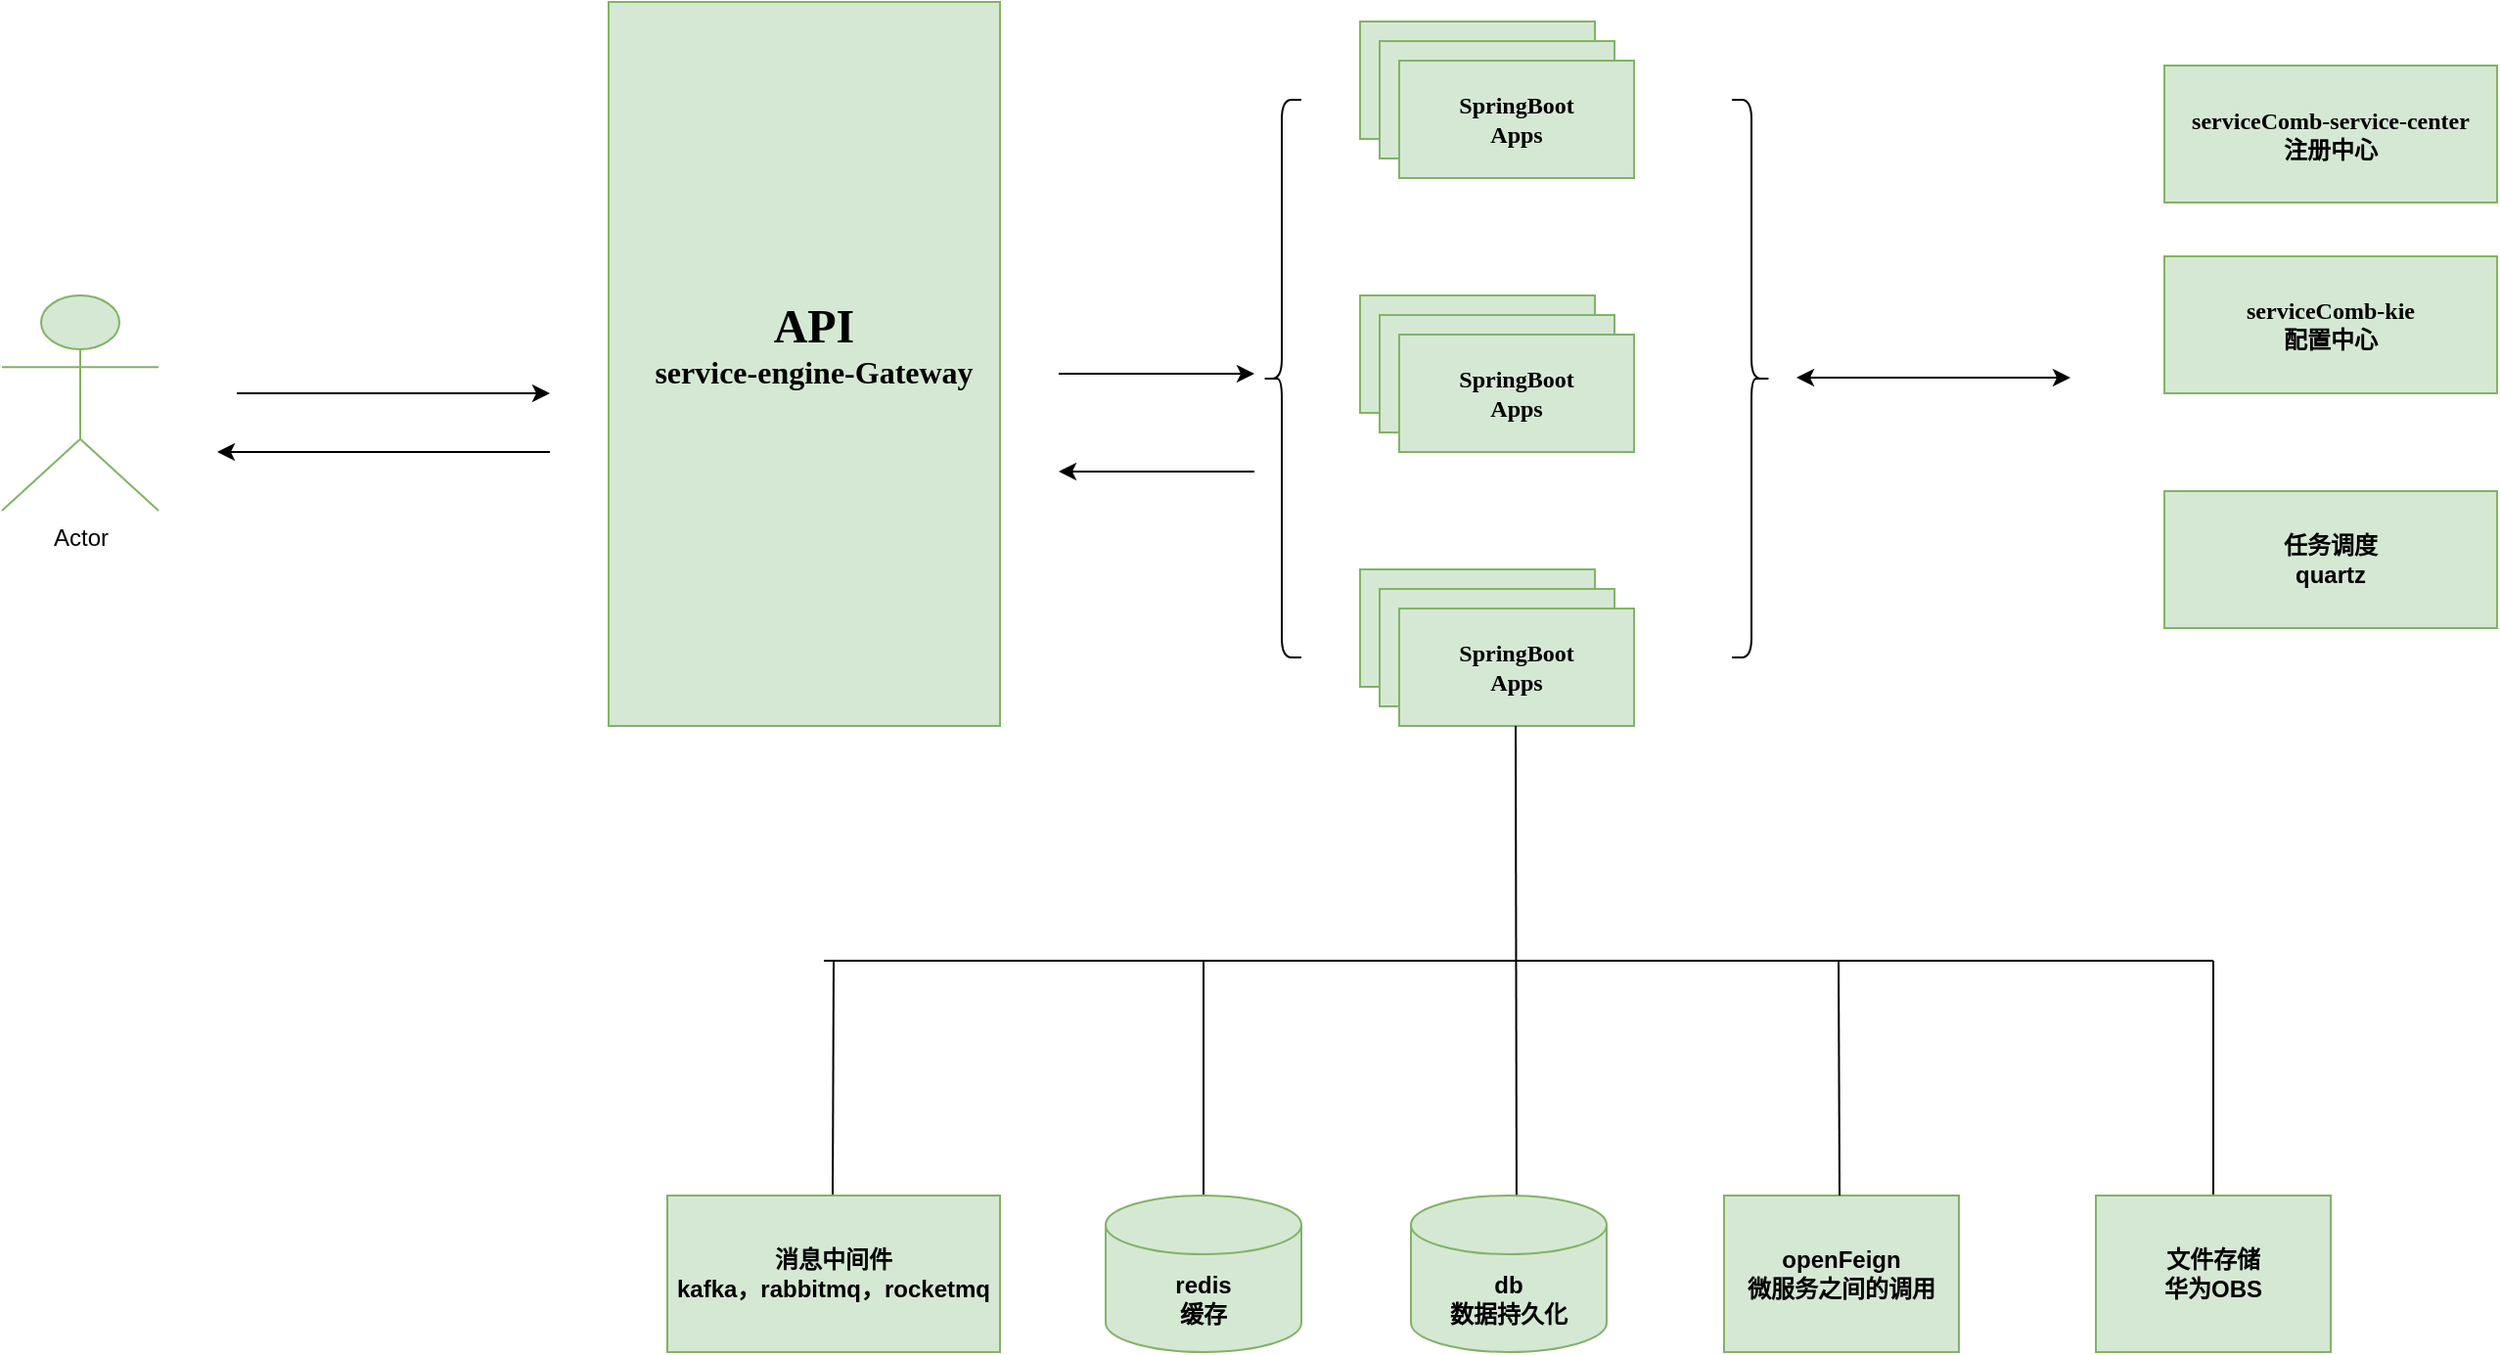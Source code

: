 <mxfile version="24.2.5" type="github" pages="4">
  <diagram name="第 1 页" id="OPNjIxIgqIyAHXuyqbe9">
    <mxGraphModel dx="2027" dy="605" grid="1" gridSize="10" guides="1" tooltips="1" connect="1" arrows="1" fold="1" page="1" pageScale="1" pageWidth="827" pageHeight="1169" math="0" shadow="0">
      <root>
        <mxCell id="0" />
        <mxCell id="1" parent="0" />
        <mxCell id="usf3XOSmTBY8OPDHr092-2" value="Actor" style="shape=umlActor;verticalLabelPosition=bottom;verticalAlign=top;html=1;outlineConnect=0;fillColor=#d5e8d4;strokeColor=#82b366;" parent="1" vertex="1">
          <mxGeometry x="-230" y="260" width="80" height="110" as="geometry" />
        </mxCell>
        <mxCell id="usf3XOSmTBY8OPDHr092-3" value="" style="endArrow=classic;html=1;rounded=0;" parent="1" edge="1">
          <mxGeometry width="50" height="50" relative="1" as="geometry">
            <mxPoint x="-110" y="310" as="sourcePoint" />
            <mxPoint x="50" y="310" as="targetPoint" />
          </mxGeometry>
        </mxCell>
        <mxCell id="usf3XOSmTBY8OPDHr092-6" value="" style="rounded=0;whiteSpace=wrap;html=1;fillColor=#d5e8d4;strokeColor=#82b366;" parent="1" vertex="1">
          <mxGeometry x="80" y="110" width="200" height="370" as="geometry" />
        </mxCell>
        <mxCell id="usf3XOSmTBY8OPDHr092-8" value="&lt;font face=&quot;Comic Sans MS&quot; style=&quot;font-size: 24px;&quot;&gt;&lt;b style=&quot;&quot;&gt;API&lt;/b&gt;&lt;/font&gt;&lt;div&gt;&lt;font face=&quot;Comic Sans MS&quot; size=&quot;3&quot;&gt;&lt;b style=&quot;&quot;&gt;service-engine-Gateway&lt;/b&gt;&lt;/font&gt;&lt;/div&gt;" style="text;html=1;align=center;verticalAlign=middle;whiteSpace=wrap;rounded=0;" parent="1" vertex="1">
          <mxGeometry x="40" y="260" width="290" height="50" as="geometry" />
        </mxCell>
        <mxCell id="usf3XOSmTBY8OPDHr092-9" value="" style="endArrow=classic;html=1;rounded=0;" parent="1" edge="1">
          <mxGeometry width="50" height="50" relative="1" as="geometry">
            <mxPoint x="310" y="300" as="sourcePoint" />
            <mxPoint x="410" y="300" as="targetPoint" />
          </mxGeometry>
        </mxCell>
        <mxCell id="usf3XOSmTBY8OPDHr092-13" value="SpringBoot&lt;div&gt;App&lt;/div&gt;" style="rounded=0;whiteSpace=wrap;html=1;fillColor=#d5e8d4;strokeColor=#82b366;" parent="1" vertex="1">
          <mxGeometry x="464" y="120" width="120" height="60" as="geometry" />
        </mxCell>
        <mxCell id="usf3XOSmTBY8OPDHr092-14" value="SpringBoot&lt;div&gt;App&lt;/div&gt;" style="rounded=0;whiteSpace=wrap;html=1;fillColor=#d5e8d4;strokeColor=#82b366;" parent="1" vertex="1">
          <mxGeometry x="474" y="130" width="120" height="60" as="geometry" />
        </mxCell>
        <mxCell id="usf3XOSmTBY8OPDHr092-15" value="&lt;b&gt;&lt;font face=&quot;Comic Sans MS&quot;&gt;SpringBoot&lt;/font&gt;&lt;/b&gt;&lt;div&gt;&lt;b&gt;&lt;font face=&quot;DIdet0pF6SvNyJA4FFoE&quot;&gt;Apps&lt;/font&gt;&lt;/b&gt;&lt;/div&gt;" style="rounded=0;whiteSpace=wrap;html=1;fillColor=#d5e8d4;strokeColor=#82b366;" parent="1" vertex="1">
          <mxGeometry x="484" y="140" width="120" height="60" as="geometry" />
        </mxCell>
        <mxCell id="usf3XOSmTBY8OPDHr092-16" value="SpringBoot&lt;div&gt;App&lt;/div&gt;" style="rounded=0;whiteSpace=wrap;html=1;fillColor=#d5e8d4;strokeColor=#82b366;" parent="1" vertex="1">
          <mxGeometry x="464" y="260" width="120" height="60" as="geometry" />
        </mxCell>
        <mxCell id="usf3XOSmTBY8OPDHr092-17" value="SpringBoot&lt;div&gt;App&lt;/div&gt;" style="rounded=0;whiteSpace=wrap;html=1;fillColor=#d5e8d4;strokeColor=#82b366;" parent="1" vertex="1">
          <mxGeometry x="474" y="270" width="120" height="60" as="geometry" />
        </mxCell>
        <mxCell id="usf3XOSmTBY8OPDHr092-18" value="&lt;b&gt;&lt;font face=&quot;Comic Sans MS&quot;&gt;SpringBoot&lt;/font&gt;&lt;/b&gt;&lt;div&gt;&lt;b&gt;&lt;font face=&quot;E4-ssiGOFwNttw82jEcN&quot;&gt;Apps&lt;/font&gt;&lt;/b&gt;&lt;/div&gt;" style="rounded=0;whiteSpace=wrap;html=1;fillColor=#d5e8d4;strokeColor=#82b366;" parent="1" vertex="1">
          <mxGeometry x="484" y="280" width="120" height="60" as="geometry" />
        </mxCell>
        <mxCell id="usf3XOSmTBY8OPDHr092-19" value="SpringBoot&lt;div&gt;App&lt;/div&gt;" style="rounded=0;whiteSpace=wrap;html=1;fillColor=#d5e8d4;strokeColor=#82b366;" parent="1" vertex="1">
          <mxGeometry x="464" y="400" width="120" height="60" as="geometry" />
        </mxCell>
        <mxCell id="usf3XOSmTBY8OPDHr092-20" value="SpringBoot&lt;div&gt;App&lt;/div&gt;" style="rounded=0;whiteSpace=wrap;html=1;fillColor=#d5e8d4;strokeColor=#82b366;" parent="1" vertex="1">
          <mxGeometry x="474" y="410" width="120" height="60" as="geometry" />
        </mxCell>
        <mxCell id="usf3XOSmTBY8OPDHr092-21" value="&lt;b&gt;&lt;font face=&quot;Comic Sans MS&quot;&gt;SpringBoot&lt;/font&gt;&lt;/b&gt;&lt;div&gt;&lt;b&gt;&lt;font face=&quot;j0T-t-UFfpxrv3EUAg1I&quot;&gt;Apps&lt;/font&gt;&lt;/b&gt;&lt;/div&gt;" style="rounded=0;whiteSpace=wrap;html=1;fillColor=#d5e8d4;strokeColor=#82b366;" parent="1" vertex="1">
          <mxGeometry x="484" y="420" width="120" height="60" as="geometry" />
        </mxCell>
        <mxCell id="usf3XOSmTBY8OPDHr092-22" value="" style="shape=curlyBracket;whiteSpace=wrap;html=1;rounded=1;labelPosition=left;verticalLabelPosition=middle;align=right;verticalAlign=middle;" parent="1" vertex="1">
          <mxGeometry x="414" y="160" width="20" height="285" as="geometry" />
        </mxCell>
        <mxCell id="usf3XOSmTBY8OPDHr092-23" value="" style="shape=curlyBracket;whiteSpace=wrap;html=1;rounded=1;flipH=1;labelPosition=right;verticalLabelPosition=middle;align=left;verticalAlign=middle;" parent="1" vertex="1">
          <mxGeometry x="654" y="160" width="20" height="285" as="geometry" />
        </mxCell>
        <mxCell id="usf3XOSmTBY8OPDHr092-25" value="&lt;b&gt;&lt;font face=&quot;Comic Sans MS&quot;&gt;serviceComb-service-center&lt;/font&gt;&lt;/b&gt;&lt;div&gt;&lt;b&gt;&lt;font face=&quot;N47eKgGn-eVe7SK77cik&quot;&gt;注册中心&lt;/font&gt;&lt;/b&gt;&lt;/div&gt;" style="rounded=0;whiteSpace=wrap;html=1;fillColor=#d5e8d4;strokeColor=#82b366;" parent="1" vertex="1">
          <mxGeometry x="875" y="142.5" width="170" height="70" as="geometry" />
        </mxCell>
        <mxCell id="usf3XOSmTBY8OPDHr092-26" value="&lt;b&gt;&lt;font face=&quot;Comic Sans MS&quot;&gt;serviceComb-kie&lt;/font&gt;&lt;/b&gt;&lt;div&gt;&lt;b&gt;&lt;font face=&quot;Z_Ryg0JJ6sgyvN5hTMX4&quot;&gt;配置中心&lt;/font&gt;&lt;/b&gt;&lt;/div&gt;" style="rounded=0;whiteSpace=wrap;html=1;fillColor=#d5e8d4;strokeColor=#82b366;" parent="1" vertex="1">
          <mxGeometry x="875" y="240" width="170" height="70" as="geometry" />
        </mxCell>
        <mxCell id="usf3XOSmTBY8OPDHr092-27" value="" style="endArrow=classic;startArrow=classic;html=1;rounded=0;" parent="1" edge="1">
          <mxGeometry width="50" height="50" relative="1" as="geometry">
            <mxPoint x="687" y="302" as="sourcePoint" />
            <mxPoint x="827" y="302" as="targetPoint" />
          </mxGeometry>
        </mxCell>
        <mxCell id="usf3XOSmTBY8OPDHr092-29" value="" style="endArrow=none;html=1;rounded=0;" parent="1" edge="1">
          <mxGeometry width="50" height="50" relative="1" as="geometry">
            <mxPoint x="544" y="740" as="sourcePoint" />
            <mxPoint x="543.5" y="480" as="targetPoint" />
          </mxGeometry>
        </mxCell>
        <mxCell id="usf3XOSmTBY8OPDHr092-36" value="" style="endArrow=none;html=1;rounded=0;" parent="1" edge="1">
          <mxGeometry width="50" height="50" relative="1" as="geometry">
            <mxPoint x="190" y="600" as="sourcePoint" />
            <mxPoint x="900" y="600" as="targetPoint" />
          </mxGeometry>
        </mxCell>
        <mxCell id="usf3XOSmTBY8OPDHr092-37" value="" style="endArrow=none;html=1;rounded=0;" parent="1" edge="1">
          <mxGeometry width="50" height="50" relative="1" as="geometry">
            <mxPoint x="194.5" y="720" as="sourcePoint" />
            <mxPoint x="195" y="600" as="targetPoint" />
          </mxGeometry>
        </mxCell>
        <mxCell id="usf3XOSmTBY8OPDHr092-38" value="&lt;b&gt;openFeign&lt;/b&gt;&lt;div&gt;&lt;b&gt;微服务之间的调用&lt;/b&gt;&lt;/div&gt;" style="rounded=0;whiteSpace=wrap;html=1;fillColor=#d5e8d4;strokeColor=#82b366;" parent="1" vertex="1">
          <mxGeometry x="650" y="720" width="120" height="80" as="geometry" />
        </mxCell>
        <mxCell id="usf3XOSmTBY8OPDHr092-40" value="&lt;b&gt;db&lt;/b&gt;&lt;div&gt;&lt;b&gt;数据持久化&lt;/b&gt;&lt;/div&gt;" style="shape=cylinder3;whiteSpace=wrap;html=1;boundedLbl=1;backgroundOutline=1;size=15;fillColor=#d5e8d4;strokeColor=#82b366;" parent="1" vertex="1">
          <mxGeometry x="490" y="720" width="100" height="80" as="geometry" />
        </mxCell>
        <mxCell id="usf3XOSmTBY8OPDHr092-41" value="" style="endArrow=none;html=1;rounded=0;exitX=0.5;exitY=0;exitDx=0;exitDy=0;exitPerimeter=0;" parent="1" source="usf3XOSmTBY8OPDHr092-42" edge="1">
          <mxGeometry width="50" height="50" relative="1" as="geometry">
            <mxPoint x="384" y="720" as="sourcePoint" />
            <mxPoint x="384" y="600" as="targetPoint" />
          </mxGeometry>
        </mxCell>
        <mxCell id="usf3XOSmTBY8OPDHr092-42" value="&lt;b&gt;redis&lt;/b&gt;&lt;div&gt;&lt;b&gt;缓存&lt;/b&gt;&lt;/div&gt;" style="shape=cylinder3;whiteSpace=wrap;html=1;boundedLbl=1;backgroundOutline=1;size=15;fillColor=#d5e8d4;strokeColor=#82b366;" parent="1" vertex="1">
          <mxGeometry x="334" y="720" width="100" height="80" as="geometry" />
        </mxCell>
        <mxCell id="usf3XOSmTBY8OPDHr092-43" value="&lt;b&gt;消息中间件&lt;/b&gt;&lt;div&gt;&lt;b&gt;kafka，rabbitmq，rocketmq&lt;/b&gt;&lt;/div&gt;" style="rounded=0;whiteSpace=wrap;html=1;fillColor=#d5e8d4;strokeColor=#82b366;" parent="1" vertex="1">
          <mxGeometry x="110" y="720" width="170" height="80" as="geometry" />
        </mxCell>
        <mxCell id="usf3XOSmTBY8OPDHr092-46" value="" style="endArrow=none;html=1;rounded=0;exitX=0.5;exitY=0;exitDx=0;exitDy=0;" parent="1" source="usf3XOSmTBY8OPDHr092-47" edge="1">
          <mxGeometry width="50" height="50" relative="1" as="geometry">
            <mxPoint x="900" y="720" as="sourcePoint" />
            <mxPoint x="900" y="600" as="targetPoint" />
          </mxGeometry>
        </mxCell>
        <mxCell id="usf3XOSmTBY8OPDHr092-47" value="&lt;b&gt;文件存储&lt;/b&gt;&lt;div&gt;&lt;b&gt;华为OBS&lt;/b&gt;&lt;/div&gt;" style="rounded=0;whiteSpace=wrap;html=1;fillColor=#d5e8d4;strokeColor=#82b366;" parent="1" vertex="1">
          <mxGeometry x="840" y="720" width="120" height="80" as="geometry" />
        </mxCell>
        <mxCell id="usf3XOSmTBY8OPDHr092-48" value="" style="endArrow=none;html=1;rounded=0;" parent="1" edge="1">
          <mxGeometry width="50" height="50" relative="1" as="geometry">
            <mxPoint x="709" y="720" as="sourcePoint" />
            <mxPoint x="708.5" y="600" as="targetPoint" />
          </mxGeometry>
        </mxCell>
        <mxCell id="usf3XOSmTBY8OPDHr092-51" value="&lt;b&gt;任务调度&lt;/b&gt;&lt;div&gt;&lt;b&gt;quartz&lt;/b&gt;&lt;/div&gt;" style="rounded=0;whiteSpace=wrap;html=1;fillColor=#d5e8d4;strokeColor=#82b366;" parent="1" vertex="1">
          <mxGeometry x="875" y="360" width="170" height="70" as="geometry" />
        </mxCell>
        <mxCell id="usf3XOSmTBY8OPDHr092-52" value="" style="endArrow=classic;html=1;rounded=0;" parent="1" edge="1">
          <mxGeometry width="50" height="50" relative="1" as="geometry">
            <mxPoint x="410" y="350" as="sourcePoint" />
            <mxPoint x="310" y="350" as="targetPoint" />
          </mxGeometry>
        </mxCell>
        <mxCell id="usf3XOSmTBY8OPDHr092-53" value="" style="endArrow=classic;html=1;rounded=0;" parent="1" edge="1">
          <mxGeometry width="50" height="50" relative="1" as="geometry">
            <mxPoint x="50" y="340" as="sourcePoint" />
            <mxPoint x="-120" y="340" as="targetPoint" />
          </mxGeometry>
        </mxCell>
      </root>
    </mxGraphModel>
  </diagram>
  <diagram id="6k_bm4dADfIdebR3rj6X" name="工厂建模中的关系图">
    <mxGraphModel dx="1200" dy="1774" grid="1" gridSize="10" guides="1" tooltips="1" connect="1" arrows="1" fold="1" page="1" pageScale="1" pageWidth="827" pageHeight="1169" math="0" shadow="0">
      <root>
        <mxCell id="0" />
        <mxCell id="1" parent="0" />
        <mxCell id="3L20it446CBFqR3LY-qO-1" value="&lt;font style=&quot;font-size: 24px;&quot;&gt;工厂&lt;/font&gt;" style="ellipse;whiteSpace=wrap;html=1;fillColor=#d5e8d4;strokeColor=#82b366;sketch=1;curveFitting=1;jiggle=2;shadow=1;" parent="1" vertex="1">
          <mxGeometry x="377.5" y="40" width="120" height="80" as="geometry" />
        </mxCell>
        <mxCell id="3L20it446CBFqR3LY-qO-2" value="" style="shape=flexArrow;endArrow=classic;html=1;rounded=1;fillColor=#dae8fc;strokeColor=#6C8EBF;sketch=1;curveFitting=1;jiggle=2;shadow=1;" parent="1" edge="1">
          <mxGeometry width="50" height="50" relative="1" as="geometry">
            <mxPoint x="439.5" y="130" as="sourcePoint" />
            <mxPoint x="439.5" y="210" as="targetPoint" />
          </mxGeometry>
        </mxCell>
        <mxCell id="3L20it446CBFqR3LY-qO-3" value="" style="shape=curlyBracket;whiteSpace=wrap;html=1;rounded=1;labelPosition=left;verticalLabelPosition=middle;align=right;verticalAlign=middle;rotation=90;sketch=1;curveFitting=1;jiggle=2;shadow=1;" parent="1" vertex="1">
          <mxGeometry x="427.5" y="-122.5" width="20" height="705" as="geometry" />
        </mxCell>
        <mxCell id="3L20it446CBFqR3LY-qO-6" value="车间" style="ellipse;whiteSpace=wrap;html=1;aspect=fixed;fillColor=#fff2cc;strokeColor=#d6b656;sketch=1;curveFitting=1;jiggle=2;shadow=1;" parent="1" vertex="1">
          <mxGeometry x="50" y="250" width="80" height="80" as="geometry" />
        </mxCell>
        <mxCell id="3L20it446CBFqR3LY-qO-7" value="&lt;b style=&quot;font-family: &amp;quot;Comic Sans MS&amp;quot;; font-size: 14px;&quot;&gt;获取工厂建模的树节点（接口：&lt;/b&gt;&lt;font face=&quot;Comic Sans MS&quot;&gt;&lt;span style=&quot;font-size: 14px;&quot;&gt;&lt;b&gt;gettreenodeinfos）&lt;/b&gt;&lt;/span&gt;&lt;/font&gt;" style="text;html=1;align=center;verticalAlign=middle;whiteSpace=wrap;rounded=1;sketch=1;curveFitting=1;jiggle=2;fillColor=#cdeb8b;strokeColor=#36393d;glass=1;shadow=1;" parent="1" vertex="1">
          <mxGeometry x="280" y="-280" width="380" height="80" as="geometry" />
        </mxCell>
        <mxCell id="3L20it446CBFqR3LY-qO-12" value="车间" style="ellipse;whiteSpace=wrap;html=1;aspect=fixed;fillColor=#fff2cc;strokeColor=#d6b656;sketch=1;curveFitting=1;jiggle=2;shadow=1;" parent="1" vertex="1">
          <mxGeometry x="210" y="250" width="80" height="80" as="geometry" />
        </mxCell>
        <mxCell id="3L20it446CBFqR3LY-qO-14" value="车间" style="ellipse;whiteSpace=wrap;html=1;aspect=fixed;fillColor=#fff2cc;strokeColor=#d6b656;sketch=1;curveFitting=1;jiggle=2;shadow=1;" parent="1" vertex="1">
          <mxGeometry x="377.5" y="250" width="80" height="80" as="geometry" />
        </mxCell>
        <mxCell id="3L20it446CBFqR3LY-qO-17" value="" style="shape=flexArrow;endArrow=classic;html=1;rounded=1;strokeColor=default;fillColor=#6C8EBF;shadow=1;sketch=1;curveFitting=1;jiggle=2;" parent="1" edge="1">
          <mxGeometry width="50" height="50" relative="1" as="geometry">
            <mxPoint x="409" y="340" as="sourcePoint" />
            <mxPoint x="409" y="440" as="targetPoint" />
          </mxGeometry>
        </mxCell>
        <mxCell id="3L20it446CBFqR3LY-qO-18" value="线体" style="ellipse;whiteSpace=wrap;html=1;aspect=fixed;fillColor=#e1d5e7;strokeColor=#9673a6;sketch=1;curveFitting=1;jiggle=2;shadow=1;" parent="1" vertex="1">
          <mxGeometry x="180" y="490" width="80" height="80" as="geometry" />
        </mxCell>
        <mxCell id="3L20it446CBFqR3LY-qO-19" value="" style="shape=curlyBracket;whiteSpace=wrap;html=1;rounded=1;labelPosition=left;verticalLabelPosition=middle;align=right;verticalAlign=middle;rotation=90;sketch=1;curveFitting=1;jiggle=2;shadow=1;" parent="1" vertex="1">
          <mxGeometry x="390" y="280" width="40" height="370" as="geometry" />
        </mxCell>
        <mxCell id="3L20it446CBFqR3LY-qO-23" value="" style="shape=curlyBracket;whiteSpace=wrap;html=1;rounded=1;labelPosition=left;verticalLabelPosition=middle;align=right;verticalAlign=middle;rotation=90;" parent="1" vertex="1">
          <mxGeometry x="390" y="610" width="20" height="220" as="geometry" />
        </mxCell>
        <mxCell id="3L20it446CBFqR3LY-qO-24" value="avi" style="ellipse;whiteSpace=wrap;html=1;aspect=fixed;fillColor=#d5e8d4;strokeColor=#82b366;sketch=1;curveFitting=1;jiggle=2;shadow=1;" parent="1" vertex="1">
          <mxGeometry x="410" y="730" width="60" height="60" as="geometry" />
        </mxCell>
        <mxCell id="3L20it446CBFqR3LY-qO-25" value="avi" style="ellipse;whiteSpace=wrap;html=1;aspect=fixed;fillColor=#d5e8d4;strokeColor=#82b366;sketch=1;curveFitting=1;jiggle=2;shadow=1;" parent="1" vertex="1">
          <mxGeometry x="480" y="730" width="60" height="60" as="geometry" />
        </mxCell>
        <mxCell id="3L20it446CBFqR3LY-qO-28" style="edgeStyle=orthogonalEdgeStyle;rounded=0;orthogonalLoop=1;jettySize=auto;html=1;" parent="1" source="3L20it446CBFqR3LY-qO-26" edge="1">
          <mxGeometry relative="1" as="geometry">
            <mxPoint x="370" y="840" as="targetPoint" />
          </mxGeometry>
        </mxCell>
        <mxCell id="3L20it446CBFqR3LY-qO-26" value="工位" style="ellipse;whiteSpace=wrap;html=1;aspect=fixed;fillColor=#ffcc99;strokeColor=#36393d;sketch=1;curveFitting=1;jiggle=2;shadow=1;" parent="1" vertex="1">
          <mxGeometry x="340" y="730" width="60" height="60" as="geometry" />
        </mxCell>
        <mxCell id="3L20it446CBFqR3LY-qO-27" value="工位" style="ellipse;whiteSpace=wrap;html=1;aspect=fixed;fillColor=#ffcc99;strokeColor=#36393d;sketch=1;curveFitting=1;jiggle=2;shadow=1;" parent="1" vertex="1">
          <mxGeometry x="260" y="730" width="60" height="60" as="geometry" />
        </mxCell>
        <mxCell id="3L20it446CBFqR3LY-qO-29" value="岗位" style="ellipse;whiteSpace=wrap;html=1;aspect=fixed;fillColor=#cdeb8b;strokeColor=#36393d;sketch=1;curveFitting=1;jiggle=2;shadow=1;" parent="1" vertex="1">
          <mxGeometry x="280" y="860" width="50" height="50" as="geometry" />
        </mxCell>
        <mxCell id="3L20it446CBFqR3LY-qO-30" value="" style="shape=curlyBracket;whiteSpace=wrap;html=1;rounded=1;labelPosition=left;verticalLabelPosition=middle;align=right;verticalAlign=middle;rotation=90;" parent="1" vertex="1">
          <mxGeometry x="360" y="790" width="20" height="120" as="geometry" />
        </mxCell>
        <mxCell id="3L20it446CBFqR3LY-qO-33" value="工位和AVI是同级别的" style="text;html=1;align=center;verticalAlign=middle;whiteSpace=wrap;rounded=0;fillColor=#e3c800;fontColor=#000000;strokeColor=#B09500;" parent="1" vertex="1">
          <mxGeometry x="185" y="630" width="210" height="55" as="geometry" />
        </mxCell>
        <mxCell id="3L20it446CBFqR3LY-qO-34" value="" style="shape=flexArrow;endArrow=classic;html=1;rounded=1;fillColor=#445978;shadow=1;sketch=1;curveFitting=1;jiggle=2;" parent="1" edge="1">
          <mxGeometry width="50" height="50" relative="1" as="geometry">
            <mxPoint x="404.5" y="580" as="sourcePoint" />
            <mxPoint x="405" y="710" as="targetPoint" />
          </mxGeometry>
        </mxCell>
        <mxCell id="3L20it446CBFqR3LY-qO-35" value="avi没有子节点" style="shape=callout;whiteSpace=wrap;html=1;perimeter=calloutPerimeter;position2=0;size=30;position=0.08;fillColor=#e3c800;fontColor=#000000;strokeColor=#B09500;" parent="1" vertex="1">
          <mxGeometry x="497.5" y="650" width="130" height="80" as="geometry" />
        </mxCell>
        <mxCell id="3L20it446CBFqR3LY-qO-36" value="&lt;h1 style=&quot;margin-top: 0px;&quot;&gt;在工厂建模，获取树节点时：是一层层遍历。不是直接给出整个树节点信息，用过2个参数来查询该节点下的子节点信息：id（节点id），type（节点类型），不同类型的子节点信息不在同一张表结构当中。因此，要根据节点的类型，来查询不同的表。&lt;/h1&gt;&lt;div&gt;&lt;br&gt;&lt;/div&gt;" style="text;html=1;whiteSpace=wrap;overflow=hidden;rounded=0;fillColor=#B0E3E6;strokeColor=#B0E3E6;" parent="1" vertex="1">
          <mxGeometry x="30" y="970" width="900" height="110" as="geometry" />
        </mxCell>
        <mxCell id="3L20it446CBFqR3LY-qO-38" value="工厂[PM_PLANT]" style="text;html=1;align=center;verticalAlign=middle;whiteSpace=wrap;rounded=0;fillColor=#E6583C;strokeColor=#E6583C;" parent="1" vertex="1">
          <mxGeometry x="880" y="57.5" width="100" height="25" as="geometry" />
        </mxCell>
        <mxCell id="3L20it446CBFqR3LY-qO-39" value="车间[PM_SHOP]" style="text;html=1;align=center;verticalAlign=middle;whiteSpace=wrap;rounded=0;fillColor=#E6583C;strokeColor=#E6583C;" parent="1" vertex="1">
          <mxGeometry x="850" y="270" width="100" height="25" as="geometry" />
        </mxCell>
        <mxCell id="3L20it446CBFqR3LY-qO-40" value="线体[PM_AREA]" style="text;html=1;align=center;verticalAlign=middle;whiteSpace=wrap;rounded=0;fillColor=#E6583C;strokeColor=#E6583C;" parent="1" vertex="1">
          <mxGeometry x="670" y="517.5" width="100" height="25" as="geometry" />
        </mxCell>
        <mxCell id="3L20it446CBFqR3LY-qO-42" value="avi[PM_AVI]" style="text;html=1;align=center;verticalAlign=middle;whiteSpace=wrap;rounded=0;fillColor=#E6583C;strokeColor=#E6583C;" parent="1" vertex="1">
          <mxGeometry x="560" y="747.5" width="100" height="25" as="geometry" />
        </mxCell>
        <mxCell id="3L20it446CBFqR3LY-qO-44" value="工位[PM_STATION]" style="text;html=1;align=center;verticalAlign=middle;whiteSpace=wrap;rounded=0;fillColor=#E6583C;strokeColor=#E6583C;" parent="1" vertex="1">
          <mxGeometry x="120" y="747.5" width="130" height="25" as="geometry" />
        </mxCell>
        <mxCell id="3L20it446CBFqR3LY-qO-45" value="岗位[PM_WORKPLACE]" style="text;html=1;align=center;verticalAlign=middle;whiteSpace=wrap;rounded=0;fillColor=#E6583C;strokeColor=#E6583C;" parent="1" vertex="1">
          <mxGeometry x="80" y="872.5" width="185" height="25" as="geometry" />
        </mxCell>
        <mxCell id="3L20it446CBFqR3LY-qO-46" value="车间" style="ellipse;whiteSpace=wrap;html=1;aspect=fixed;fillColor=#fff2cc;strokeColor=#d6b656;sketch=1;curveFitting=1;jiggle=2;shadow=1;" parent="1" vertex="1">
          <mxGeometry x="560" y="250" width="80" height="80" as="geometry" />
        </mxCell>
        <mxCell id="3L20it446CBFqR3LY-qO-47" value="车间" style="ellipse;whiteSpace=wrap;html=1;aspect=fixed;fillColor=#fff2cc;strokeColor=#d6b656;sketch=1;curveFitting=1;jiggle=2;shadow=1;" parent="1" vertex="1">
          <mxGeometry x="740" y="260" width="80" height="80" as="geometry" />
        </mxCell>
        <mxCell id="3L20it446CBFqR3LY-qO-48" value="线体" style="ellipse;whiteSpace=wrap;html=1;aspect=fixed;fillColor=#e1d5e7;strokeColor=#9673a6;sketch=1;curveFitting=1;jiggle=2;shadow=1;" parent="1" vertex="1">
          <mxGeometry x="360" y="490" width="80" height="80" as="geometry" />
        </mxCell>
        <mxCell id="3L20it446CBFqR3LY-qO-49" value="线体" style="ellipse;whiteSpace=wrap;html=1;aspect=fixed;fillColor=#e1d5e7;strokeColor=#9673a6;sketch=1;curveFitting=1;jiggle=2;shadow=1;" parent="1" vertex="1">
          <mxGeometry x="550" y="490" width="80" height="80" as="geometry" />
        </mxCell>
        <mxCell id="3L20it446CBFqR3LY-qO-50" value="岗位" style="ellipse;whiteSpace=wrap;html=1;aspect=fixed;fillColor=#cdeb8b;strokeColor=#36393d;sketch=1;curveFitting=1;jiggle=2;shadow=1;" parent="1" vertex="1">
          <mxGeometry x="340" y="860" width="50" height="50" as="geometry" />
        </mxCell>
        <mxCell id="3L20it446CBFqR3LY-qO-51" value="岗位" style="ellipse;whiteSpace=wrap;html=1;aspect=fixed;fillColor=#cdeb8b;strokeColor=#36393d;sketch=1;curveFitting=1;jiggle=2;shadow=1;" parent="1" vertex="1">
          <mxGeometry x="407.5" y="860" width="50" height="50" as="geometry" />
        </mxCell>
        <mxCell id="3L20it446CBFqR3LY-qO-52" value="" style="shape=flexArrow;endArrow=classic;html=1;rounded=1;fillColor=#dae8fc;strokeColor=#6C8EBF;sketch=1;curveFitting=1;jiggle=2;shadow=1;" parent="1" edge="1">
          <mxGeometry width="50" height="50" relative="1" as="geometry">
            <mxPoint x="457.5" y="-190" as="sourcePoint" />
            <mxPoint x="457.5" y="-110" as="targetPoint" />
          </mxGeometry>
        </mxCell>
        <mxCell id="3L20it446CBFqR3LY-qO-53" value="&lt;font style=&quot;font-size: 24px;&quot;&gt;工厂&lt;/font&gt;" style="ellipse;whiteSpace=wrap;html=1;fillColor=#d5e8d4;strokeColor=#82b366;sketch=1;curveFitting=1;jiggle=2;shadow=1;" parent="1" vertex="1">
          <mxGeometry x="80" y="30" width="120" height="80" as="geometry" />
        </mxCell>
        <mxCell id="3L20it446CBFqR3LY-qO-54" value="&lt;font style=&quot;font-size: 24px;&quot;&gt;工厂&lt;/font&gt;" style="ellipse;whiteSpace=wrap;html=1;fillColor=#d5e8d4;strokeColor=#82b366;sketch=1;curveFitting=1;jiggle=2;shadow=1;" parent="1" vertex="1">
          <mxGeometry x="720" y="40" width="120" height="80" as="geometry" />
        </mxCell>
        <mxCell id="3L20it446CBFqR3LY-qO-55" value="" style="shape=curlyBracket;whiteSpace=wrap;html=1;rounded=1;labelPosition=left;verticalLabelPosition=middle;align=right;verticalAlign=middle;rotation=90;sketch=1;curveFitting=1;jiggle=2;shadow=1;" parent="1" vertex="1">
          <mxGeometry x="402.25" y="-368.25" width="106" height="700" as="geometry" />
        </mxCell>
      </root>
    </mxGraphModel>
  </diagram>
  <diagram id="7tX8Ga9f-G_debcfEIC2" name="工厂模型关系图 ">
    <mxGraphModel dx="2461" dy="1840" grid="1" gridSize="10" guides="1" tooltips="1" connect="1" arrows="1" fold="1" page="1" pageScale="1" pageWidth="827" pageHeight="1169" math="0" shadow="0">
      <root>
        <mxCell id="0" />
        <mxCell id="1" parent="0" />
        <mxCell id="0zmM_CSyaJLoQhMqd-2j-13" style="edgeStyle=orthogonalEdgeStyle;rounded=0;orthogonalLoop=1;jettySize=auto;html=1;" parent="1" source="0zmM_CSyaJLoQhMqd-2j-11" edge="1">
          <mxGeometry relative="1" as="geometry">
            <mxPoint x="30" y="220" as="targetPoint" />
          </mxGeometry>
        </mxCell>
        <mxCell id="0zmM_CSyaJLoQhMqd-2j-11" value="&lt;font style=&quot;font-size: 18px;&quot;&gt;plant&lt;/font&gt;" style="rounded=1;whiteSpace=wrap;html=1;fillColor=#3F6E0F;fontColor=#ffffff;strokeColor=#2D7600;" parent="1" vertex="1">
          <mxGeometry x="-158.75" y="190" width="90" height="60" as="geometry" />
        </mxCell>
        <mxCell id="0zmM_CSyaJLoQhMqd-2j-14" value="&lt;font style=&quot;font-size: 18px;&quot;&gt;area&lt;/font&gt;" style="rounded=1;whiteSpace=wrap;html=1;fillColor=#3F6E0F;fontColor=#ffffff;strokeColor=#2D7600;" parent="1" vertex="1">
          <mxGeometry x="220" y="180" width="90" height="60" as="geometry" />
        </mxCell>
        <mxCell id="0zmM_CSyaJLoQhMqd-2j-15" value="&lt;font style=&quot;font-size: 18px;&quot;&gt;area&lt;/font&gt;" style="rounded=1;whiteSpace=wrap;html=1;fillColor=#3F6E0F;fontColor=#ffffff;strokeColor=#2D7600;" parent="1" vertex="1">
          <mxGeometry x="230" y="190" width="90" height="60" as="geometry" />
        </mxCell>
        <mxCell id="0zmM_CSyaJLoQhMqd-2j-16" value="&lt;font style=&quot;font-size: 18px;&quot;&gt;area&lt;/font&gt;" style="rounded=1;whiteSpace=wrap;html=1;fillColor=#3F6E0F;fontColor=#ffffff;strokeColor=#2D7600;" parent="1" vertex="1">
          <mxGeometry x="240" y="200" width="90" height="60" as="geometry" />
        </mxCell>
        <mxCell id="0zmM_CSyaJLoQhMqd-2j-17" value="&lt;font style=&quot;font-size: 18px;&quot;&gt;area&lt;/font&gt;" style="rounded=1;whiteSpace=wrap;html=1;fillColor=#3F6E0F;fontColor=#ffffff;strokeColor=#2D7600;" parent="1" vertex="1">
          <mxGeometry x="250" y="210" width="90" height="60" as="geometry" />
        </mxCell>
        <mxCell id="0zmM_CSyaJLoQhMqd-2j-18" style="edgeStyle=orthogonalEdgeStyle;rounded=0;orthogonalLoop=1;jettySize=auto;html=1;" parent="1" edge="1">
          <mxGeometry relative="1" as="geometry">
            <mxPoint x="400" y="219.5" as="targetPoint" />
            <mxPoint x="340" y="219.5" as="sourcePoint" />
          </mxGeometry>
        </mxCell>
        <mxCell id="0zmM_CSyaJLoQhMqd-2j-19" value="" style="shape=curlyBracket;whiteSpace=wrap;html=1;rounded=1;labelPosition=left;verticalLabelPosition=middle;align=right;verticalAlign=middle;" parent="1" vertex="1">
          <mxGeometry x="404" y="140" width="20" height="160" as="geometry" />
        </mxCell>
        <mxCell id="0zmM_CSyaJLoQhMqd-2j-20" value="&lt;font style=&quot;font-size: 18px;&quot;&gt;avi&lt;/font&gt;" style="rounded=1;whiteSpace=wrap;html=1;fillColor=#3F6E0F;fontColor=#ffffff;strokeColor=#2D7600;" parent="1" vertex="1">
          <mxGeometry x="430" y="120" width="90" height="60" as="geometry" />
        </mxCell>
        <mxCell id="0zmM_CSyaJLoQhMqd-2j-21" value="&lt;font style=&quot;font-size: 18px;&quot;&gt;avi&lt;/font&gt;" style="rounded=1;whiteSpace=wrap;html=1;fillColor=#3F6E0F;fontColor=#ffffff;strokeColor=#2D7600;" parent="1" vertex="1">
          <mxGeometry x="440" y="130" width="90" height="60" as="geometry" />
        </mxCell>
        <mxCell id="0zmM_CSyaJLoQhMqd-2j-22" value="&lt;font style=&quot;font-size: 18px;&quot;&gt;avi&lt;/font&gt;" style="rounded=1;whiteSpace=wrap;html=1;fillColor=#3F6E0F;fontColor=#ffffff;strokeColor=#2D7600;" parent="1" vertex="1">
          <mxGeometry x="450" y="140" width="90" height="60" as="geometry" />
        </mxCell>
        <mxCell id="0zmM_CSyaJLoQhMqd-2j-23" value="&lt;font style=&quot;font-size: 18px;&quot;&gt;avi&lt;/font&gt;" style="rounded=1;whiteSpace=wrap;html=1;fillColor=#3F6E0F;fontColor=#ffffff;strokeColor=#2D7600;" parent="1" vertex="1">
          <mxGeometry x="424" y="260" width="90" height="60" as="geometry" />
        </mxCell>
        <mxCell id="0zmM_CSyaJLoQhMqd-2j-24" value="&lt;font style=&quot;font-size: 18px;&quot;&gt;avi&lt;/font&gt;" style="rounded=1;whiteSpace=wrap;html=1;fillColor=#3F6E0F;fontColor=#ffffff;strokeColor=#2D7600;" parent="1" vertex="1">
          <mxGeometry x="434" y="270" width="90" height="60" as="geometry" />
        </mxCell>
        <mxCell id="0zmM_CSyaJLoQhMqd-2j-25" value="&lt;font style=&quot;font-size: 18px;&quot;&gt;station&lt;/font&gt;" style="rounded=1;whiteSpace=wrap;html=1;fillColor=#3F6E0F;fontColor=#ffffff;strokeColor=#2D7600;" parent="1" vertex="1">
          <mxGeometry x="444" y="280" width="90" height="60" as="geometry" />
        </mxCell>
        <mxCell id="0zmM_CSyaJLoQhMqd-2j-26" value="" style="endArrow=classic;html=1;rounded=0;" parent="1" edge="1">
          <mxGeometry width="50" height="50" relative="1" as="geometry">
            <mxPoint x="534" y="309.5" as="sourcePoint" />
            <mxPoint x="634" y="309.5" as="targetPoint" />
          </mxGeometry>
        </mxCell>
        <mxCell id="0zmM_CSyaJLoQhMqd-2j-27" value="&lt;font style=&quot;font-size: 18px;&quot;&gt;workplace&lt;/font&gt;" style="rounded=1;whiteSpace=wrap;html=1;fillColor=#3F6E0F;fontColor=#ffffff;strokeColor=#2D7600;" parent="1" vertex="1">
          <mxGeometry x="630" y="260" width="90" height="60" as="geometry" />
        </mxCell>
        <mxCell id="0zmM_CSyaJLoQhMqd-2j-28" value="&lt;font style=&quot;font-size: 18px;&quot;&gt;workplace&lt;/font&gt;" style="rounded=1;whiteSpace=wrap;html=1;fillColor=#3F6E0F;fontColor=#ffffff;strokeColor=#2D7600;" parent="1" vertex="1">
          <mxGeometry x="640" y="270" width="90" height="60" as="geometry" />
        </mxCell>
        <mxCell id="0zmM_CSyaJLoQhMqd-2j-29" value="&lt;font style=&quot;font-size: 18px;&quot;&gt;workplace&lt;/font&gt;" style="rounded=1;whiteSpace=wrap;html=1;fillColor=#3F6E0F;fontColor=#ffffff;strokeColor=#2D7600;" parent="1" vertex="1">
          <mxGeometry x="650" y="280" width="90" height="60" as="geometry" />
        </mxCell>
        <mxCell id="0zmM_CSyaJLoQhMqd-2j-30" value="&lt;font style=&quot;font-size: 18px;&quot;&gt;workplace&lt;/font&gt;" style="rounded=1;whiteSpace=wrap;html=1;fillColor=#3F6E0F;fontColor=#ffffff;strokeColor=#2D7600;" parent="1" vertex="1">
          <mxGeometry x="660" y="290" width="90" height="60" as="geometry" />
        </mxCell>
        <mxCell id="0zmM_CSyaJLoQhMqd-2j-31" value="" style="line;strokeWidth=2;html=1;" parent="1" vertex="1">
          <mxGeometry x="750" y="305" width="160" height="10" as="geometry" />
        </mxCell>
        <mxCell id="0zmM_CSyaJLoQhMqd-2j-32" value="" style="shape=curlyBracket;whiteSpace=wrap;html=1;rounded=1;labelPosition=left;verticalLabelPosition=middle;align=right;verticalAlign=middle;" parent="1" vertex="1">
          <mxGeometry x="910" y="40" width="20" height="540" as="geometry" />
        </mxCell>
        <mxCell id="0zmM_CSyaJLoQhMqd-2j-33" value="&lt;font style=&quot;font-size: 18px;&quot;&gt;ot&lt;/font&gt;" style="rounded=1;whiteSpace=wrap;html=1;fillColor=#3F6E0F;fontColor=#ffffff;strokeColor=#2D7600;" parent="1" vertex="1">
          <mxGeometry x="940" y="30" width="90" height="60" as="geometry" />
        </mxCell>
        <mxCell id="0zmM_CSyaJLoQhMqd-2j-34" value="&lt;font style=&quot;font-size: 18px;&quot;&gt;ot&lt;/font&gt;" style="rounded=1;whiteSpace=wrap;html=1;fillColor=#3F6E0F;fontColor=#ffffff;strokeColor=#2D7600;" parent="1" vertex="1">
          <mxGeometry x="950" y="40" width="90" height="60" as="geometry" />
        </mxCell>
        <mxCell id="0zmM_CSyaJLoQhMqd-2j-35" value="&lt;font style=&quot;font-size: 18px;&quot;&gt;ot&lt;/font&gt;" style="rounded=1;whiteSpace=wrap;html=1;fillColor=#3F6E0F;fontColor=#ffffff;strokeColor=#2D7600;" parent="1" vertex="1">
          <mxGeometry x="960" y="50" width="90" height="60" as="geometry" />
        </mxCell>
        <mxCell id="0zmM_CSyaJLoQhMqd-2j-36" value="&lt;font style=&quot;font-size: 18px;&quot;&gt;ot&lt;/font&gt;" style="rounded=1;whiteSpace=wrap;html=1;fillColor=#3F6E0F;fontColor=#ffffff;strokeColor=#2D7600;" parent="1" vertex="1">
          <mxGeometry x="970" y="60" width="90" height="60" as="geometry" />
        </mxCell>
        <mxCell id="0zmM_CSyaJLoQhMqd-2j-37" value="&lt;font style=&quot;font-size: 18px;&quot;&gt;pullcord&lt;/font&gt;&lt;span style=&quot;color: rgba(0, 0, 0, 0); font-family: monospace; font-size: 0px; text-align: start; text-wrap: nowrap;&quot;&gt;%3CmxGraphModel%3E%3Croot%3E%3CmxCell%20id%3D%220%22%2F%3E%3CmxCell%20id%3D%221%22%20parent%3D%220%22%2F%3E%3CmxCell%20id%3D%222%22%20value%3D%22%26lt%3Bfont%20style%3D%26quot%3Bfont-size%3A%2018px%3B%26quot%3B%26gt%3Bot%26lt%3B%2Ffont%26gt%3B%22%20style%3D%22rounded%3D1%3BwhiteSpace%3Dwrap%3Bhtml%3D1%3BfillColor%3D%233F6E0F%3BfontColor%3D%23ffffff%3BstrokeColor%3D%232D7600%3B%22%20vertex%3D%221%22%20parent%3D%221%22%3E%3CmxGeometry%20x%3D%22970%22%20y%3D%22110%22%20width%3D%2290%22%20height%3D%2260%22%20as%3D%22geometry%22%2F%3E%3C%2FmxCell%3E%3C%2Froot%3E%3C%2FmxGraphModel%3E&lt;/span&gt;&lt;span style=&quot;color: rgba(0, 0, 0, 0); font-family: monospace; font-size: 0px; text-align: start; text-wrap: nowrap;&quot;&gt;%3CmxGraphModel%3E%3Croot%3E%3CmxCell%20id%3D%220%22%2F%3E%3CmxCell%20id%3D%221%22%20parent%3D%220%22%2F%3E%3CmxCell%20id%3D%222%22%20value%3D%22%26lt%3Bfont%20style%3D%26quot%3Bfont-size%3A%2018px%3B%26quot%3B%26gt%3Bot%26lt%3B%2Ffont%26gt%3B%22%20style%3D%22rounded%3D1%3BwhiteSpace%3Dwrap%3Bhtml%3D1%3BfillColor%3D%233F6E0F%3BfontColor%3D%23ffffff%3BstrokeColor%3D%232D7600%3B%22%20vertex%3D%221%22%20parent%3D%221%22%3E%3CmxGeometry%20x%3D%22970%22%20y%3D%22110%22%20width%3D%2290%22%20height%3D%2260%22%20as%3D%22geometry%22%2F%3E%3C%2FmxCell%3E%3C%2Froot%3E%3C%2FmxGraphModel%3E&lt;/span&gt;&lt;span style=&quot;color: rgba(0, 0, 0, 0); font-family: monospace; font-size: 0px; text-align: start; text-wrap: nowrap;&quot;&gt;%3CmxGraphModel%3E%3Croot%3E%3CmxCell%20id%3D%220%22%2F%3E%3CmxCell%20id%3D%221%22%20parent%3D%220%22%2F%3E%3CmxCell%20id%3D%222%22%20value%3D%22%26lt%3Bfont%20style%3D%26quot%3Bfont-size%3A%2018px%3B%26quot%3B%26gt%3Bot%26lt%3B%2Ffont%26gt%3B%22%20style%3D%22rounded%3D1%3BwhiteSpace%3Dwrap%3Bhtml%3D1%3BfillColor%3D%233F6E0F%3BfontColor%3D%23ffffff%3BstrokeColor%3D%232D7600%3B%22%20vertex%3D%221%22%20parent%3D%221%22%3E%3CmxGeometry%20x%3D%22970%22%20y%3D%22110%22%20width%3D%2290%22%20height%3D%2260%22%20as%3D%22geometry%22%2F%3E%3C%2FmxCell%3E%3C%2Froot%3E%3C%2FmxGraphModel%3E&lt;/span&gt;" style="rounded=1;whiteSpace=wrap;html=1;fillColor=#3F6E0F;fontColor=#ffffff;strokeColor=#2D7600;" parent="1" vertex="1">
          <mxGeometry x="945" y="225" width="90" height="60" as="geometry" />
        </mxCell>
        <mxCell id="0zmM_CSyaJLoQhMqd-2j-38" value="&lt;font style=&quot;font-size: 18px;&quot;&gt;pullcord&lt;/font&gt;&lt;span style=&quot;color: rgba(0, 0, 0, 0); font-family: monospace; font-size: 0px; text-align: start; text-wrap: nowrap;&quot;&gt;%3CmxGraphModel%3E%3Croot%3E%3CmxCell%20id%3D%220%22%2F%3E%3CmxCell%20id%3D%221%22%20parent%3D%220%22%2F%3E%3CmxCell%20id%3D%222%22%20value%3D%22%26lt%3Bfont%20style%3D%26quot%3Bfont-size%3A%2018px%3B%26quot%3B%26gt%3Bot%26lt%3B%2Ffont%26gt%3B%22%20style%3D%22rounded%3D1%3BwhiteSpace%3Dwrap%3Bhtml%3D1%3BfillColor%3D%233F6E0F%3BfontColor%3D%23ffffff%3BstrokeColor%3D%232D7600%3B%22%20vertex%3D%221%22%20parent%3D%221%22%3E%3CmxGeometry%20x%3D%22970%22%20y%3D%22110%22%20width%3D%2290%22%20height%3D%2260%22%20as%3D%22geometry%22%2F%3E%3C%2FmxCell%3E%3C%2Froot%3E%3C%2FmxGraphModel%3E&lt;/span&gt;&lt;span style=&quot;color: rgba(0, 0, 0, 0); font-family: monospace; font-size: 0px; text-align: start; text-wrap: nowrap;&quot;&gt;%3CmxGraphModel%3E%3Croot%3E%3CmxCell%20id%3D%220%22%2F%3E%3CmxCell%20id%3D%221%22%20parent%3D%220%22%2F%3E%3CmxCell%20id%3D%222%22%20value%3D%22%26lt%3Bfont%20style%3D%26quot%3Bfont-size%3A%2018px%3B%26quot%3B%26gt%3Bot%26lt%3B%2Ffont%26gt%3B%22%20style%3D%22rounded%3D1%3BwhiteSpace%3Dwrap%3Bhtml%3D1%3BfillColor%3D%233F6E0F%3BfontColor%3D%23ffffff%3BstrokeColor%3D%232D7600%3B%22%20vertex%3D%221%22%20parent%3D%221%22%3E%3CmxGeometry%20x%3D%22970%22%20y%3D%22110%22%20width%3D%2290%22%20height%3D%2260%22%20as%3D%22geometry%22%2F%3E%3C%2FmxCell%3E%3C%2Froot%3E%3C%2FmxGraphModel%3E&lt;/span&gt;&lt;span style=&quot;color: rgba(0, 0, 0, 0); font-family: monospace; font-size: 0px; text-align: start; text-wrap: nowrap;&quot;&gt;%3CmxGraphModel%3E%3Croot%3E%3CmxCell%20id%3D%220%22%2F%3E%3CmxCell%20id%3D%221%22%20parent%3D%220%22%2F%3E%3CmxCell%20id%3D%222%22%20value%3D%22%26lt%3Bfont%20style%3D%26quot%3Bfont-size%3A%2018px%3B%26quot%3B%26gt%3Bot%26lt%3B%2Ffont%26gt%3B%22%20style%3D%22rounded%3D1%3BwhiteSpace%3Dwrap%3Bhtml%3D1%3BfillColor%3D%233F6E0F%3BfontColor%3D%23ffffff%3BstrokeColor%3D%232D7600%3B%22%20vertex%3D%221%22%20parent%3D%221%22%3E%3CmxGeometry%20x%3D%22970%22%20y%3D%22110%22%20width%3D%2290%22%20height%3D%2260%22%20as%3D%22geometry%22%2F%3E%3C%2FmxCell%3E%3C%2Froot%3E%3C%2FmxGraphModel%3E&lt;/span&gt;" style="rounded=1;whiteSpace=wrap;html=1;fillColor=#3F6E0F;fontColor=#ffffff;strokeColor=#2D7600;" parent="1" vertex="1">
          <mxGeometry x="955" y="235" width="90" height="60" as="geometry" />
        </mxCell>
        <mxCell id="0zmM_CSyaJLoQhMqd-2j-39" value="&lt;font style=&quot;font-size: 18px;&quot;&gt;pullcord&lt;/font&gt;&lt;span style=&quot;color: rgba(0, 0, 0, 0); font-family: monospace; font-size: 0px; text-align: start; text-wrap: nowrap;&quot;&gt;%3CmxGraphModel%3E%3Croot%3E%3CmxCell%20id%3D%220%22%2F%3E%3CmxCell%20id%3D%221%22%20parent%3D%220%22%2F%3E%3CmxCell%20id%3D%222%22%20value%3D%22%26lt%3Bfont%20style%3D%26quot%3Bfont-size%3A%2018px%3B%26quot%3B%26gt%3Bot%26lt%3B%2Ffont%26gt%3B%22%20style%3D%22rounded%3D1%3BwhiteSpace%3Dwrap%3Bhtml%3D1%3BfillColor%3D%233F6E0F%3BfontColor%3D%23ffffff%3BstrokeColor%3D%232D7600%3B%22%20vertex%3D%221%22%20parent%3D%221%22%3E%3CmxGeometry%20x%3D%22970%22%20y%3D%22110%22%20width%3D%2290%22%20height%3D%2260%22%20as%3D%22geometry%22%2F%3E%3C%2FmxCell%3E%3C%2Froot%3E%3C%2FmxGraphModel%3E&lt;/span&gt;&lt;span style=&quot;color: rgba(0, 0, 0, 0); font-family: monospace; font-size: 0px; text-align: start; text-wrap: nowrap;&quot;&gt;%3CmxGraphModel%3E%3Croot%3E%3CmxCell%20id%3D%220%22%2F%3E%3CmxCell%20id%3D%221%22%20parent%3D%220%22%2F%3E%3CmxCell%20id%3D%222%22%20value%3D%22%26lt%3Bfont%20style%3D%26quot%3Bfont-size%3A%2018px%3B%26quot%3B%26gt%3Bot%26lt%3B%2Ffont%26gt%3B%22%20style%3D%22rounded%3D1%3BwhiteSpace%3Dwrap%3Bhtml%3D1%3BfillColor%3D%233F6E0F%3BfontColor%3D%23ffffff%3BstrokeColor%3D%232D7600%3B%22%20vertex%3D%221%22%20parent%3D%221%22%3E%3CmxGeometry%20x%3D%22970%22%20y%3D%22110%22%20width%3D%2290%22%20height%3D%2260%22%20as%3D%22geometry%22%2F%3E%3C%2FmxCell%3E%3C%2Froot%3E%3C%2FmxGraphModel%3E&lt;/span&gt;&lt;span style=&quot;color: rgba(0, 0, 0, 0); font-family: monospace; font-size: 0px; text-align: start; text-wrap: nowrap;&quot;&gt;%3CmxGraphModel%3E%3Croot%3E%3CmxCell%20id%3D%220%22%2F%3E%3CmxCell%20id%3D%221%22%20parent%3D%220%22%2F%3E%3CmxCell%20id%3D%222%22%20value%3D%22%26lt%3Bfont%20style%3D%26quot%3Bfont-size%3A%2018px%3B%26quot%3B%26gt%3Bot%26lt%3B%2Ffont%26gt%3B%22%20style%3D%22rounded%3D1%3BwhiteSpace%3Dwrap%3Bhtml%3D1%3BfillColor%3D%233F6E0F%3BfontColor%3D%23ffffff%3BstrokeColor%3D%232D7600%3B%22%20vertex%3D%221%22%20parent%3D%221%22%3E%3CmxGeometry%20x%3D%22970%22%20y%3D%22110%22%20width%3D%2290%22%20height%3D%2260%22%20as%3D%22geometry%22%2F%3E%3C%2FmxCell%3E%3C%2Froot%3E%3C%2FmxGraphModel%3E&lt;/span&gt;" style="rounded=1;whiteSpace=wrap;html=1;fillColor=#3F6E0F;fontColor=#ffffff;strokeColor=#2D7600;" parent="1" vertex="1">
          <mxGeometry x="965" y="245" width="90" height="60" as="geometry" />
        </mxCell>
        <mxCell id="0zmM_CSyaJLoQhMqd-2j-40" value="&lt;font style=&quot;font-size: 18px;&quot;&gt;pullcord&lt;/font&gt;&lt;span style=&quot;color: rgba(0, 0, 0, 0); font-family: monospace; font-size: 0px; text-align: start; text-wrap: nowrap;&quot;&gt;%3CmxGraphModel%3E%3Croot%3E%3CmxCell%20id%3D%220%22%2F%3E%3CmxCell%20id%3D%221%22%20parent%3D%220%22%2F%3E%3CmxCell%20id%3D%222%22%20value%3D%22%26lt%3Bfont%20style%3D%26quot%3Bfont-size%3A%2018px%3B%26quot%3B%26gt%3Bot%26lt%3B%2Ffont%26gt%3B%22%20style%3D%22rounded%3D1%3BwhiteSpace%3Dwrap%3Bhtml%3D1%3BfillColor%3D%233F6E0F%3BfontColor%3D%23ffffff%3BstrokeColor%3D%232D7600%3B%22%20vertex%3D%221%22%20parent%3D%221%22%3E%3CmxGeometry%20x%3D%22970%22%20y%3D%22110%22%20width%3D%2290%22%20height%3D%2260%22%20as%3D%22geometry%22%2F%3E%3C%2FmxCell%3E%3C%2Froot%3E%3C%2FmxGraphModel%3E&lt;/span&gt;&lt;span style=&quot;color: rgba(0, 0, 0, 0); font-family: monospace; font-size: 0px; text-align: start; text-wrap: nowrap;&quot;&gt;%3CmxGraphModel%3E%3Croot%3E%3CmxCell%20id%3D%220%22%2F%3E%3CmxCell%20id%3D%221%22%20parent%3D%220%22%2F%3E%3CmxCell%20id%3D%222%22%20value%3D%22%26lt%3Bfont%20style%3D%26quot%3Bfont-size%3A%2018px%3B%26quot%3B%26gt%3Bot%26lt%3B%2Ffont%26gt%3B%22%20style%3D%22rounded%3D1%3BwhiteSpace%3Dwrap%3Bhtml%3D1%3BfillColor%3D%233F6E0F%3BfontColor%3D%23ffffff%3BstrokeColor%3D%232D7600%3B%22%20vertex%3D%221%22%20parent%3D%221%22%3E%3CmxGeometry%20x%3D%22970%22%20y%3D%22110%22%20width%3D%2290%22%20height%3D%2260%22%20as%3D%22geometry%22%2F%3E%3C%2FmxCell%3E%3C%2Froot%3E%3C%2FmxGraphModel%3E&lt;/span&gt;&lt;span style=&quot;color: rgba(0, 0, 0, 0); font-family: monospace; font-size: 0px; text-align: start; text-wrap: nowrap;&quot;&gt;%3CmxGraphModel%3E%3Croot%3E%3CmxCell%20id%3D%220%22%2F%3E%3CmxCell%20id%3D%221%22%20parent%3D%220%22%2F%3E%3CmxCell%20id%3D%222%22%20value%3D%22%26lt%3Bfont%20style%3D%26quot%3Bfont-size%3A%2018px%3B%26quot%3B%26gt%3Bot%26lt%3B%2Ffont%26gt%3B%22%20style%3D%22rounded%3D1%3BwhiteSpace%3Dwrap%3Bhtml%3D1%3BfillColor%3D%233F6E0F%3BfontColor%3D%23ffffff%3BstrokeColor%3D%232D7600%3B%22%20vertex%3D%221%22%20parent%3D%221%22%3E%3CmxGeometry%20x%3D%22970%22%20y%3D%22110%22%20width%3D%2290%22%20height%3D%2260%22%20as%3D%22geometry%22%2F%3E%3C%2FmxCell%3E%3C%2Froot%3E%3C%2FmxGraphModel%3E&lt;/span&gt;" style="rounded=1;whiteSpace=wrap;html=1;fillColor=#3F6E0F;fontColor=#ffffff;strokeColor=#2D7600;" parent="1" vertex="1">
          <mxGeometry x="975" y="255" width="90" height="60" as="geometry" />
        </mxCell>
        <mxCell id="0zmM_CSyaJLoQhMqd-2j-41" value="&lt;span style=&quot;font-size: 18px;&quot;&gt;wo&lt;/span&gt;" style="rounded=1;whiteSpace=wrap;html=1;fillColor=#3F6E0F;fontColor=#ffffff;strokeColor=#2D7600;" parent="1" vertex="1">
          <mxGeometry x="960" y="390" width="90" height="60" as="geometry" />
        </mxCell>
        <mxCell id="0zmM_CSyaJLoQhMqd-2j-42" value="&lt;span style=&quot;font-size: 18px;&quot;&gt;wo&lt;/span&gt;" style="rounded=1;whiteSpace=wrap;html=1;fillColor=#3F6E0F;fontColor=#ffffff;strokeColor=#2D7600;" parent="1" vertex="1">
          <mxGeometry x="970" y="400" width="90" height="60" as="geometry" />
        </mxCell>
        <mxCell id="0zmM_CSyaJLoQhMqd-2j-43" value="&lt;span style=&quot;font-size: 18px;&quot;&gt;wo&lt;/span&gt;" style="rounded=1;whiteSpace=wrap;html=1;fillColor=#3F6E0F;fontColor=#ffffff;strokeColor=#2D7600;" parent="1" vertex="1">
          <mxGeometry x="980" y="410" width="90" height="60" as="geometry" />
        </mxCell>
        <mxCell id="0zmM_CSyaJLoQhMqd-2j-44" value="&lt;span style=&quot;font-size: 18px;&quot;&gt;wo&lt;/span&gt;" style="rounded=1;whiteSpace=wrap;html=1;fillColor=#3F6E0F;fontColor=#ffffff;strokeColor=#2D7600;" parent="1" vertex="1">
          <mxGeometry x="990" y="420" width="90" height="60" as="geometry" />
        </mxCell>
        <mxCell id="0zmM_CSyaJLoQhMqd-2j-45" value="&lt;span style=&quot;font-size: 18px;&quot;&gt;tool&lt;/span&gt;" style="rounded=1;whiteSpace=wrap;html=1;fillColor=#3F6E0F;fontColor=#ffffff;strokeColor=#2D7600;" parent="1" vertex="1">
          <mxGeometry x="960" y="555" width="90" height="60" as="geometry" />
        </mxCell>
        <mxCell id="0zmM_CSyaJLoQhMqd-2j-46" value="&lt;span style=&quot;font-size: 18px;&quot;&gt;tool&lt;/span&gt;" style="rounded=1;whiteSpace=wrap;html=1;fillColor=#3F6E0F;fontColor=#ffffff;strokeColor=#2D7600;" parent="1" vertex="1">
          <mxGeometry x="970" y="565" width="90" height="60" as="geometry" />
        </mxCell>
        <mxCell id="0zmM_CSyaJLoQhMqd-2j-47" value="&lt;span style=&quot;font-size: 18px;&quot;&gt;tool&lt;/span&gt;" style="rounded=1;whiteSpace=wrap;html=1;fillColor=#3F6E0F;fontColor=#ffffff;strokeColor=#2D7600;" parent="1" vertex="1">
          <mxGeometry x="980" y="575" width="90" height="60" as="geometry" />
        </mxCell>
        <mxCell id="0zmM_CSyaJLoQhMqd-2j-48" value="&lt;span style=&quot;font-size: 18px;&quot;&gt;tool&lt;/span&gt;" style="rounded=1;whiteSpace=wrap;html=1;fillColor=#3F6E0F;fontColor=#ffffff;strokeColor=#2D7600;" parent="1" vertex="1">
          <mxGeometry x="990" y="585" width="90" height="60" as="geometry" />
        </mxCell>
        <mxCell id="0zmM_CSyaJLoQhMqd-2j-49" value="&lt;span style=&quot;font-size: 18px;&quot;&gt;tool&lt;/span&gt;" style="rounded=1;whiteSpace=wrap;html=1;fillColor=#3F6E0F;fontColor=#ffffff;strokeColor=#2D7600;" parent="1" vertex="1">
          <mxGeometry x="1181" y="560" width="90" height="60" as="geometry" />
        </mxCell>
        <mxCell id="0zmM_CSyaJLoQhMqd-2j-51" value="" style="endArrow=classic;html=1;rounded=0;" parent="1" edge="1">
          <mxGeometry width="50" height="50" relative="1" as="geometry">
            <mxPoint x="1080" y="609.5" as="sourcePoint" />
            <mxPoint x="1180" y="609.5" as="targetPoint" />
          </mxGeometry>
        </mxCell>
        <mxCell id="0zmM_CSyaJLoQhMqd-2j-52" value="&lt;span style=&quot;font-size: 18px;&quot;&gt;tool&lt;/span&gt;" style="rounded=1;whiteSpace=wrap;html=1;fillColor=#3F6E0F;fontColor=#ffffff;strokeColor=#2D7600;" parent="1" vertex="1">
          <mxGeometry x="1191" y="570" width="90" height="60" as="geometry" />
        </mxCell>
        <mxCell id="0zmM_CSyaJLoQhMqd-2j-53" value="&lt;span style=&quot;font-size: 18px;&quot;&gt;tool&lt;/span&gt;" style="rounded=1;whiteSpace=wrap;html=1;fillColor=#3F6E0F;fontColor=#ffffff;strokeColor=#2D7600;" parent="1" vertex="1">
          <mxGeometry x="1201" y="580" width="90" height="60" as="geometry" />
        </mxCell>
        <mxCell id="0zmM_CSyaJLoQhMqd-2j-54" value="&lt;span style=&quot;font-size: 18px;&quot;&gt;toolJob&lt;/span&gt;" style="rounded=1;whiteSpace=wrap;html=1;fillColor=#3F6E0F;fontColor=#ffffff;strokeColor=#2D7600;" parent="1" vertex="1">
          <mxGeometry x="1211" y="590" width="90" height="60" as="geometry" />
        </mxCell>
        <mxCell id="0zmM_CSyaJLoQhMqd-2j-55" value="工具作业[PM_TOOL_JOB]" style="text;html=1;align=center;verticalAlign=middle;whiteSpace=wrap;rounded=1;fillColor=#f0a30a;fontColor=#000000;strokeColor=#BD7000;glass=1;shadow=1;" parent="1" vertex="1">
          <mxGeometry x="1216" y="520" width="124" height="30" as="geometry" />
        </mxCell>
        <mxCell id="0zmM_CSyaJLoQhMqd-2j-56" value="工具[PM_TOOL]" style="text;html=1;align=center;verticalAlign=middle;whiteSpace=wrap;rounded=1;fillColor=#f0a30a;fontColor=#000000;strokeColor=#BD7000;glass=1;shadow=1;" parent="1" vertex="1">
          <mxGeometry x="955" y="510" width="115" height="30" as="geometry" />
        </mxCell>
        <mxCell id="0zmM_CSyaJLoQhMqd-2j-57" value="岗位操作[PM_WO]" style="text;html=1;align=center;verticalAlign=middle;whiteSpace=wrap;rounded=1;fillColor=#f0a30a;fontColor=#000000;strokeColor=#BD7000;glass=1;shadow=1;" parent="1" vertex="1">
          <mxGeometry x="952.5" y="340" width="125" height="30" as="geometry" />
        </mxCell>
        <mxCell id="0zmM_CSyaJLoQhMqd-2j-58" value="拉绳[PM_PULLCORD]" style="text;html=1;align=center;verticalAlign=middle;whiteSpace=wrap;rounded=1;fillColor=#f0a30a;fontColor=#000000;strokeColor=#BD7000;glass=1;shadow=1;" parent="1" vertex="1">
          <mxGeometry x="942.5" y="185" width="115" height="30" as="geometry" />
        </mxCell>
        <mxCell id="0zmM_CSyaJLoQhMqd-2j-59" value="ot屏[PM_OT]" style="text;html=1;align=center;verticalAlign=middle;whiteSpace=wrap;rounded=1;fillColor=#f0a30a;fontColor=#000000;strokeColor=#BD7000;glass=1;shadow=1;" parent="1" vertex="1">
          <mxGeometry x="932.5" y="-10" width="115" height="30" as="geometry" />
        </mxCell>
        <mxCell id="0zmM_CSyaJLoQhMqd-2j-60" value="岗位[PM_WORKPLACE]" style="text;html=1;align=center;verticalAlign=middle;whiteSpace=wrap;rounded=1;fillColor=#f0a30a;fontColor=#000000;strokeColor=#BD7000;glass=1;shadow=1;" parent="1" vertex="1">
          <mxGeometry x="660" y="215" width="120" height="30" as="geometry" />
        </mxCell>
        <mxCell id="0zmM_CSyaJLoQhMqd-2j-62" value="工位[PM_STATION]" style="text;html=1;align=center;verticalAlign=middle;whiteSpace=wrap;rounded=1;fillColor=#f0a30a;fontColor=#000000;strokeColor=#BD7000;glass=1;shadow=1;" parent="1" vertex="1">
          <mxGeometry x="435" y="225" width="100" height="30" as="geometry" />
        </mxCell>
        <mxCell id="0zmM_CSyaJLoQhMqd-2j-63" value="avi[PM_AVI]" style="text;html=1;align=center;verticalAlign=middle;whiteSpace=wrap;rounded=1;fillColor=#f0a30a;fontColor=#000000;strokeColor=#BD7000;glass=1;shadow=1;" parent="1" vertex="1">
          <mxGeometry x="445" y="80" width="95" height="30" as="geometry" />
        </mxCell>
        <mxCell id="0zmM_CSyaJLoQhMqd-2j-64" value="线体[PM_AREA]" style="text;html=1;align=center;verticalAlign=middle;whiteSpace=wrap;rounded=1;fillColor=#f0a30a;fontColor=#000000;strokeColor=#BD7000;glass=1;shadow=1;" parent="1" vertex="1">
          <mxGeometry x="225" y="135" width="100" height="30" as="geometry" />
        </mxCell>
        <mxCell id="0zmM_CSyaJLoQhMqd-2j-65" value="工厂[&lt;span style=&quot;background-color: initial;&quot;&gt;PM_PLANT]&lt;/span&gt;" style="text;html=1;align=center;verticalAlign=middle;whiteSpace=wrap;rounded=1;fillColor=#f0a30a;fontColor=#000000;strokeColor=#BD7000;glass=1;shadow=1;" parent="1" vertex="1">
          <mxGeometry x="-170" y="120" width="112.5" height="35" as="geometry" />
        </mxCell>
        <mxCell id="0zmM_CSyaJLoQhMqd-2j-66" value="&lt;font style=&quot;font-size: 18px;&quot;&gt;plant&lt;/font&gt;" style="rounded=1;whiteSpace=wrap;html=1;fillColor=#3F6E0F;fontColor=#ffffff;strokeColor=#2D7600;" parent="1" vertex="1">
          <mxGeometry x="30" y="180" width="90" height="60" as="geometry" />
        </mxCell>
        <mxCell id="0zmM_CSyaJLoQhMqd-2j-67" value="&lt;font style=&quot;font-size: 18px;&quot;&gt;plant&lt;/font&gt;" style="rounded=1;whiteSpace=wrap;html=1;fillColor=#3F6E0F;fontColor=#ffffff;strokeColor=#2D7600;" parent="1" vertex="1">
          <mxGeometry x="40" y="190" width="90" height="60" as="geometry" />
        </mxCell>
        <mxCell id="0zmM_CSyaJLoQhMqd-2j-68" value="&lt;font style=&quot;font-size: 18px;&quot;&gt;plant&lt;/font&gt;" style="rounded=1;whiteSpace=wrap;html=1;fillColor=#3F6E0F;fontColor=#ffffff;strokeColor=#2D7600;" parent="1" vertex="1">
          <mxGeometry x="50" y="200" width="90" height="60" as="geometry" />
        </mxCell>
        <mxCell id="0zmM_CSyaJLoQhMqd-2j-69" value="&lt;font style=&quot;font-size: 18px;&quot;&gt;shop&lt;/font&gt;" style="rounded=1;whiteSpace=wrap;html=1;fillColor=#3F6E0F;fontColor=#ffffff;strokeColor=#2D7600;" parent="1" vertex="1">
          <mxGeometry x="60" y="210" width="90" height="60" as="geometry" />
        </mxCell>
        <mxCell id="0zmM_CSyaJLoQhMqd-2j-70" style="edgeStyle=orthogonalEdgeStyle;rounded=0;orthogonalLoop=1;jettySize=auto;html=1;" parent="1" edge="1">
          <mxGeometry relative="1" as="geometry">
            <mxPoint x="220" y="224.5" as="targetPoint" />
            <mxPoint x="160" y="224.5" as="sourcePoint" />
          </mxGeometry>
        </mxCell>
        <mxCell id="0zmM_CSyaJLoQhMqd-2j-71" value="车间[PM_SHOP]" style="text;html=1;align=center;verticalAlign=middle;whiteSpace=wrap;rounded=1;fillColor=#f0a30a;fontColor=#000000;strokeColor=#BD7000;glass=1;shadow=1;" parent="1" vertex="1">
          <mxGeometry x="30" y="135" width="100" height="30" as="geometry" />
        </mxCell>
      </root>
    </mxGraphModel>
  </diagram>
  <diagram id="aHSgWL90bC1GWuPBIzWR" name="第 4 页">
    <mxGraphModel dx="1200" dy="605" grid="1" gridSize="10" guides="1" tooltips="1" connect="1" arrows="1" fold="1" page="1" pageScale="1" pageWidth="827" pageHeight="1169" math="0" shadow="0">
      <root>
        <mxCell id="0" />
        <mxCell id="1" parent="0" />
      </root>
    </mxGraphModel>
  </diagram>
</mxfile>
